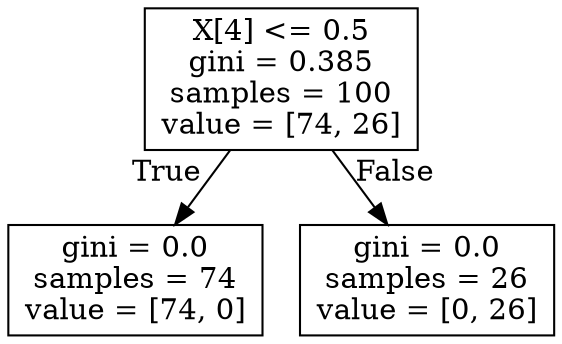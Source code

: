 digraph Tree {
node [shape=box] ;
0 [label="X[4] <= 0.5\ngini = 0.385\nsamples = 100\nvalue = [74, 26]"] ;
1 [label="gini = 0.0\nsamples = 74\nvalue = [74, 0]"] ;
0 -> 1 [labeldistance=2.5, labelangle=45, headlabel="True"] ;
2 [label="gini = 0.0\nsamples = 26\nvalue = [0, 26]"] ;
0 -> 2 [labeldistance=2.5, labelangle=-45, headlabel="False"] ;
}